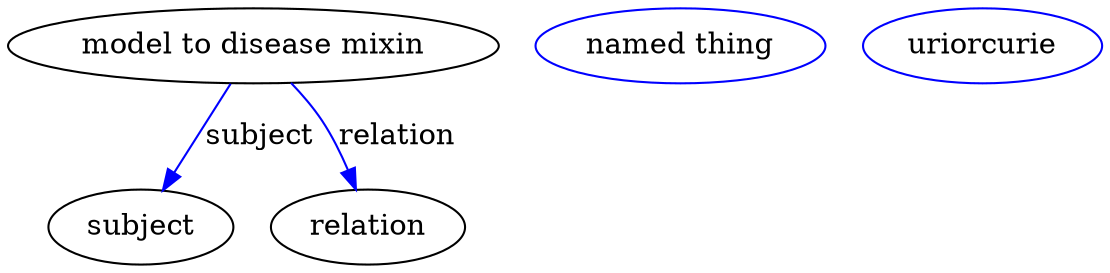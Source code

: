 digraph {
	graph [bb="0,0,425.09,123"];
	node [label="\N"];
	"model to disease mixin"	[height=0.5,
		label="model to disease mixin",
		pos="93.592,105",
		width=2.5998];
	subject	[height=0.5,
		pos="48.592,18",
		width=0.99297];
	"model to disease mixin" -> subject	[color=blue,
		label=subject,
		lp="94.092,61.5",
		pos="e,57.378,35.597 84.485,86.799 78.058,74.659 69.339,58.19 62.104,44.523",
		style=solid];
	relation	[height=0.5,
		pos="139.59,18",
		width=1.0471];
	"model to disease mixin" -> relation	[color=blue,
		label=relation,
		lp="145.59,61.5",
		pos="e,133.02,36.044 106.21,86.962 110.09,81.378 114.22,75.052 117.59,69 121.74,61.542 125.69,53.148 129.07,45.398",
		style=solid];
	"model to disease mixin_subject"	[color=blue,
		height=0.5,
		label="named thing",
		pos="260.59,105",
		width=1.5346];
	"model to disease mixin_relation"	[color=blue,
		height=0.5,
		label=uriorcurie,
		pos="379.59,105",
		width=1.2638];
}
